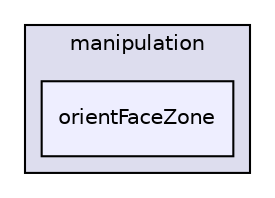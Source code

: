 digraph "applications/utilities/mesh/manipulation/orientFaceZone" {
  bgcolor=transparent;
  compound=true
  node [ fontsize="10", fontname="Helvetica"];
  edge [ labelfontsize="10", labelfontname="Helvetica"];
  subgraph clusterdir_15449a1ef4a09517cc5e2efa6b11565e {
    graph [ bgcolor="#ddddee", pencolor="black", label="manipulation" fontname="Helvetica", fontsize="10", URL="dir_15449a1ef4a09517cc5e2efa6b11565e.html"]
  dir_8d92f844ff672c8c5eed96ce7124ebeb [shape=box, label="orientFaceZone", style="filled", fillcolor="#eeeeff", pencolor="black", URL="dir_8d92f844ff672c8c5eed96ce7124ebeb.html"];
  }
}
